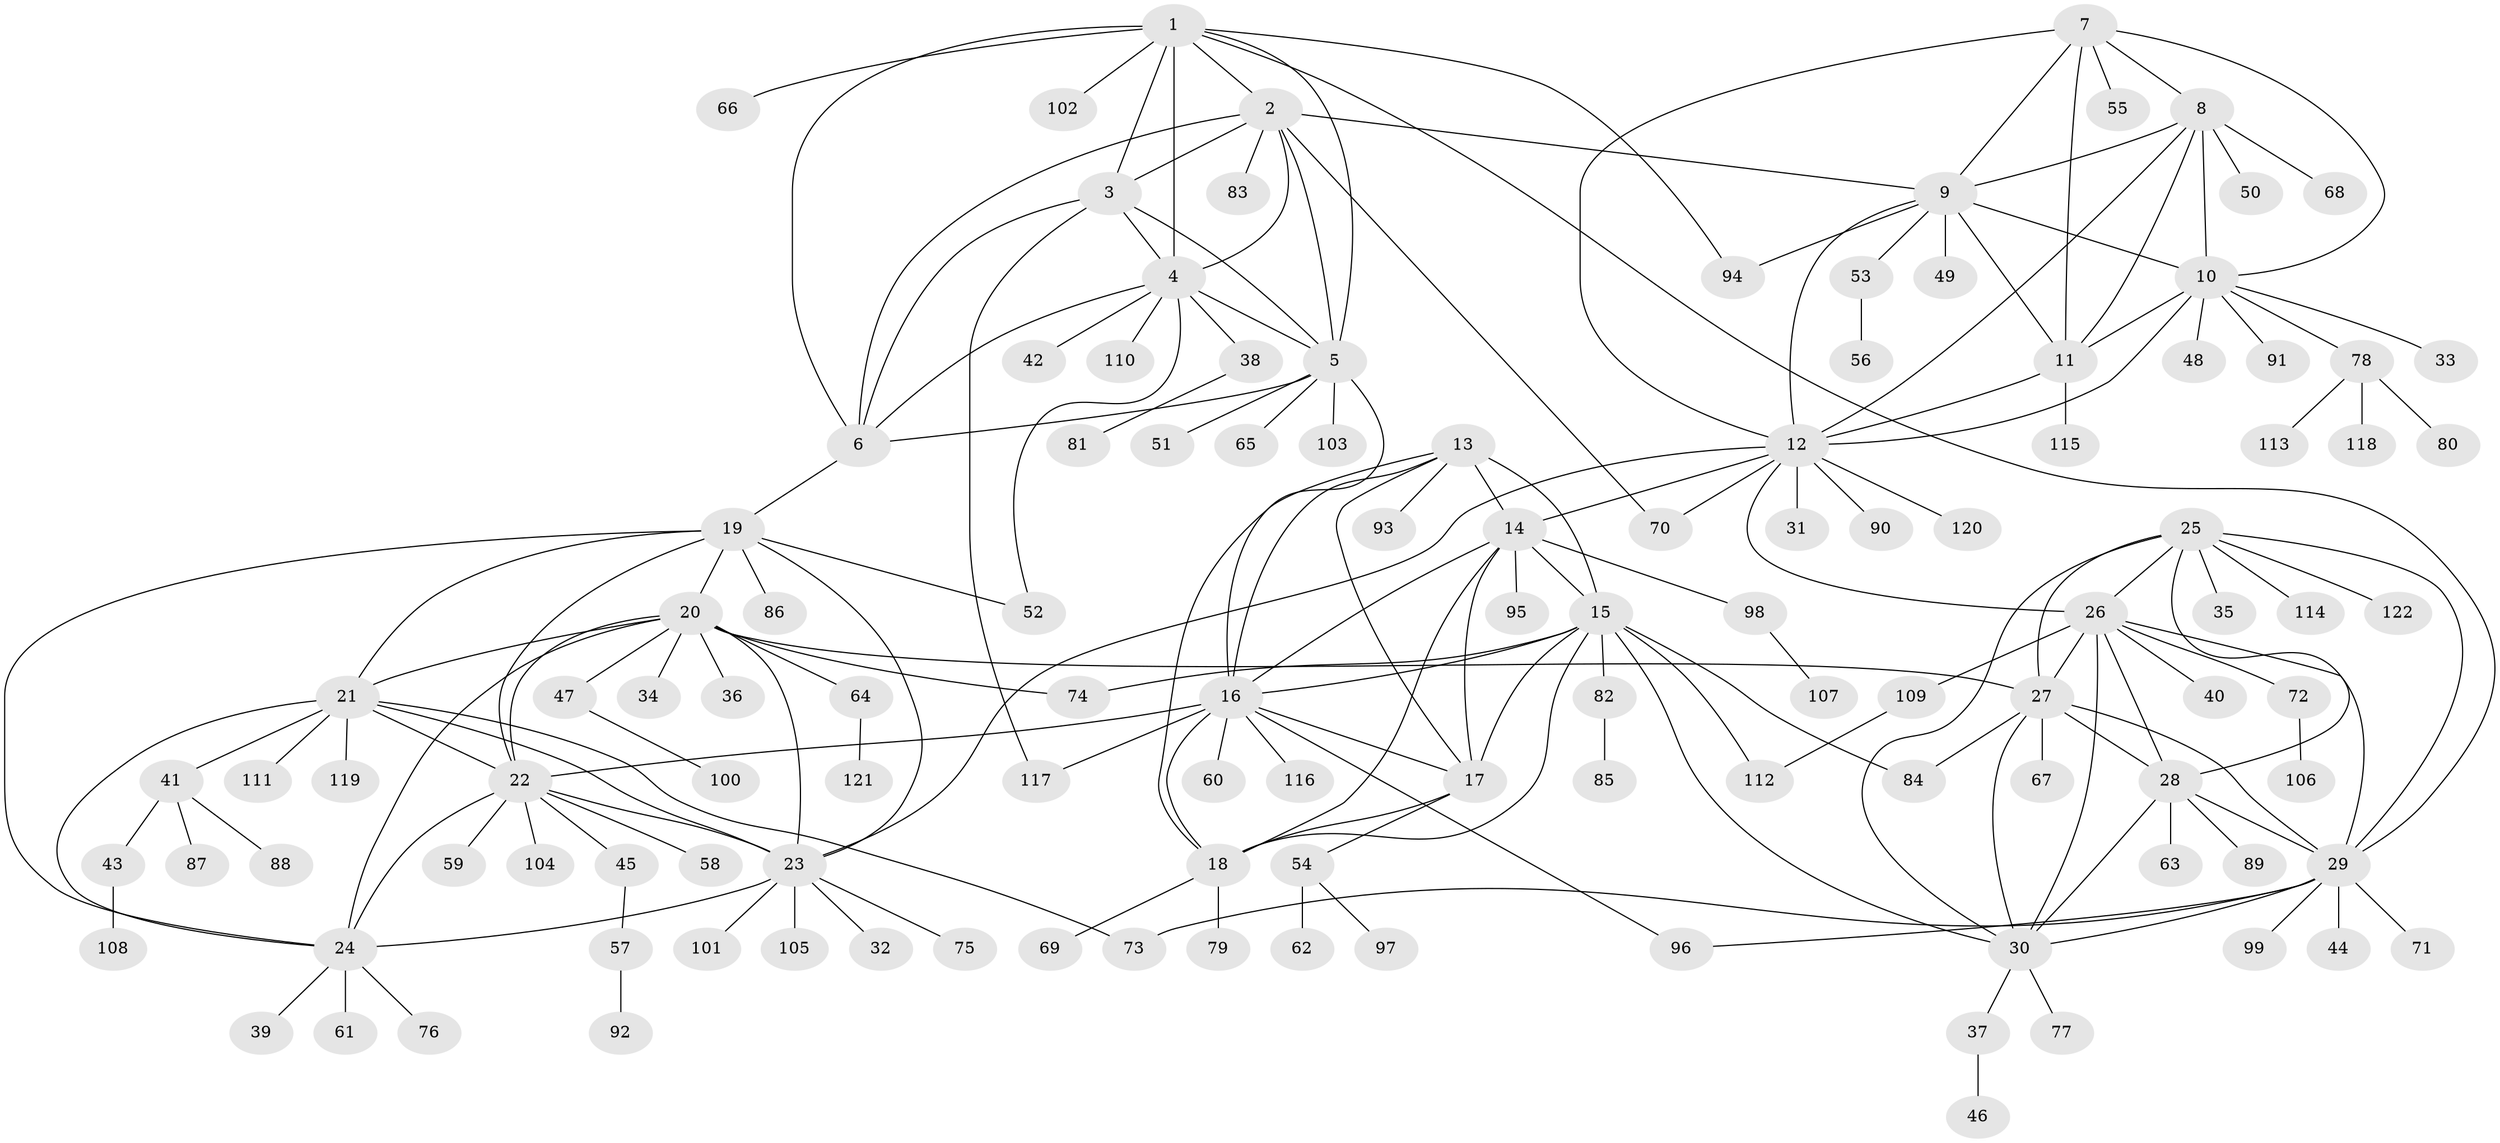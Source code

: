 // coarse degree distribution, {10: 0.0136986301369863, 8: 0.0136986301369863, 4: 0.0273972602739726, 3: 0.0136986301369863, 12: 0.0136986301369863, 7: 0.0273972602739726, 6: 0.0136986301369863, 1: 0.7534246575342466, 2: 0.0821917808219178, 15: 0.0273972602739726, 14: 0.0136986301369863}
// Generated by graph-tools (version 1.1) at 2025/59/03/04/25 21:59:06]
// undirected, 122 vertices, 186 edges
graph export_dot {
graph [start="1"]
  node [color=gray90,style=filled];
  1;
  2;
  3;
  4;
  5;
  6;
  7;
  8;
  9;
  10;
  11;
  12;
  13;
  14;
  15;
  16;
  17;
  18;
  19;
  20;
  21;
  22;
  23;
  24;
  25;
  26;
  27;
  28;
  29;
  30;
  31;
  32;
  33;
  34;
  35;
  36;
  37;
  38;
  39;
  40;
  41;
  42;
  43;
  44;
  45;
  46;
  47;
  48;
  49;
  50;
  51;
  52;
  53;
  54;
  55;
  56;
  57;
  58;
  59;
  60;
  61;
  62;
  63;
  64;
  65;
  66;
  67;
  68;
  69;
  70;
  71;
  72;
  73;
  74;
  75;
  76;
  77;
  78;
  79;
  80;
  81;
  82;
  83;
  84;
  85;
  86;
  87;
  88;
  89;
  90;
  91;
  92;
  93;
  94;
  95;
  96;
  97;
  98;
  99;
  100;
  101;
  102;
  103;
  104;
  105;
  106;
  107;
  108;
  109;
  110;
  111;
  112;
  113;
  114;
  115;
  116;
  117;
  118;
  119;
  120;
  121;
  122;
  1 -- 2;
  1 -- 3;
  1 -- 4;
  1 -- 5;
  1 -- 6;
  1 -- 29;
  1 -- 66;
  1 -- 94;
  1 -- 102;
  2 -- 3;
  2 -- 4;
  2 -- 5;
  2 -- 6;
  2 -- 9;
  2 -- 70;
  2 -- 83;
  3 -- 4;
  3 -- 5;
  3 -- 6;
  3 -- 117;
  4 -- 5;
  4 -- 6;
  4 -- 38;
  4 -- 42;
  4 -- 52;
  4 -- 110;
  5 -- 6;
  5 -- 16;
  5 -- 51;
  5 -- 65;
  5 -- 103;
  6 -- 19;
  7 -- 8;
  7 -- 9;
  7 -- 10;
  7 -- 11;
  7 -- 12;
  7 -- 55;
  8 -- 9;
  8 -- 10;
  8 -- 11;
  8 -- 12;
  8 -- 50;
  8 -- 68;
  9 -- 10;
  9 -- 11;
  9 -- 12;
  9 -- 49;
  9 -- 53;
  9 -- 94;
  10 -- 11;
  10 -- 12;
  10 -- 33;
  10 -- 48;
  10 -- 78;
  10 -- 91;
  11 -- 12;
  11 -- 115;
  12 -- 14;
  12 -- 23;
  12 -- 26;
  12 -- 31;
  12 -- 70;
  12 -- 90;
  12 -- 120;
  13 -- 14;
  13 -- 15;
  13 -- 16;
  13 -- 17;
  13 -- 18;
  13 -- 93;
  14 -- 15;
  14 -- 16;
  14 -- 17;
  14 -- 18;
  14 -- 95;
  14 -- 98;
  15 -- 16;
  15 -- 17;
  15 -- 18;
  15 -- 30;
  15 -- 74;
  15 -- 82;
  15 -- 84;
  15 -- 112;
  16 -- 17;
  16 -- 18;
  16 -- 22;
  16 -- 60;
  16 -- 96;
  16 -- 116;
  16 -- 117;
  17 -- 18;
  17 -- 54;
  18 -- 69;
  18 -- 79;
  19 -- 20;
  19 -- 21;
  19 -- 22;
  19 -- 23;
  19 -- 24;
  19 -- 52;
  19 -- 86;
  20 -- 21;
  20 -- 22;
  20 -- 23;
  20 -- 24;
  20 -- 27;
  20 -- 34;
  20 -- 36;
  20 -- 47;
  20 -- 64;
  20 -- 74;
  21 -- 22;
  21 -- 23;
  21 -- 24;
  21 -- 41;
  21 -- 73;
  21 -- 111;
  21 -- 119;
  22 -- 23;
  22 -- 24;
  22 -- 45;
  22 -- 58;
  22 -- 59;
  22 -- 104;
  23 -- 24;
  23 -- 32;
  23 -- 75;
  23 -- 101;
  23 -- 105;
  24 -- 39;
  24 -- 61;
  24 -- 76;
  25 -- 26;
  25 -- 27;
  25 -- 28;
  25 -- 29;
  25 -- 30;
  25 -- 35;
  25 -- 114;
  25 -- 122;
  26 -- 27;
  26 -- 28;
  26 -- 29;
  26 -- 30;
  26 -- 40;
  26 -- 72;
  26 -- 109;
  27 -- 28;
  27 -- 29;
  27 -- 30;
  27 -- 67;
  27 -- 84;
  28 -- 29;
  28 -- 30;
  28 -- 63;
  28 -- 89;
  29 -- 30;
  29 -- 44;
  29 -- 71;
  29 -- 73;
  29 -- 96;
  29 -- 99;
  30 -- 37;
  30 -- 77;
  37 -- 46;
  38 -- 81;
  41 -- 43;
  41 -- 87;
  41 -- 88;
  43 -- 108;
  45 -- 57;
  47 -- 100;
  53 -- 56;
  54 -- 62;
  54 -- 97;
  57 -- 92;
  64 -- 121;
  72 -- 106;
  78 -- 80;
  78 -- 113;
  78 -- 118;
  82 -- 85;
  98 -- 107;
  109 -- 112;
}
